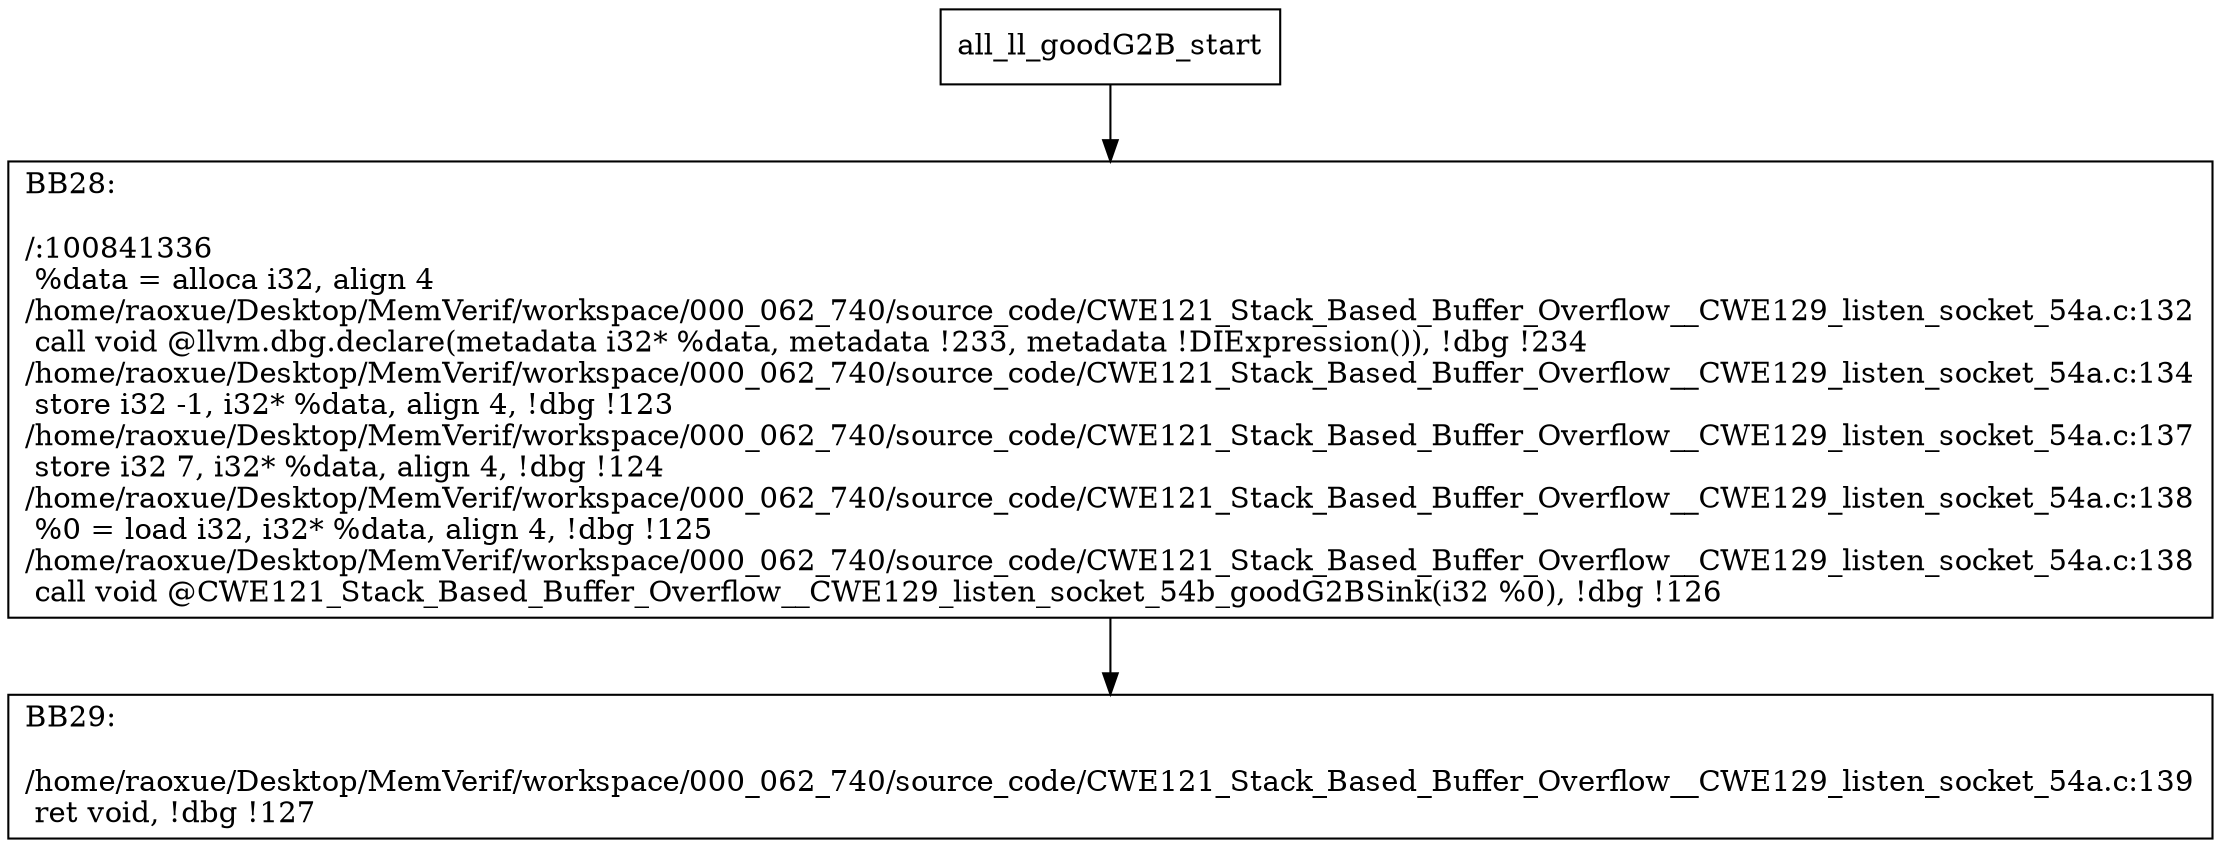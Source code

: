 digraph "CFG for'all_ll_goodG2B' function" {
	BBall_ll_goodG2B_start[shape=record,label="{all_ll_goodG2B_start}"];
	BBall_ll_goodG2B_start-> all_ll_goodG2BBB28;
	all_ll_goodG2BBB28 [shape=record, label="{BB28:\l\l/:100841336\l
  %data = alloca i32, align 4\l
/home/raoxue/Desktop/MemVerif/workspace/000_062_740/source_code/CWE121_Stack_Based_Buffer_Overflow__CWE129_listen_socket_54a.c:132\l
  call void @llvm.dbg.declare(metadata i32* %data, metadata !233, metadata !DIExpression()), !dbg !234\l
/home/raoxue/Desktop/MemVerif/workspace/000_062_740/source_code/CWE121_Stack_Based_Buffer_Overflow__CWE129_listen_socket_54a.c:134\l
  store i32 -1, i32* %data, align 4, !dbg !123\l
/home/raoxue/Desktop/MemVerif/workspace/000_062_740/source_code/CWE121_Stack_Based_Buffer_Overflow__CWE129_listen_socket_54a.c:137\l
  store i32 7, i32* %data, align 4, !dbg !124\l
/home/raoxue/Desktop/MemVerif/workspace/000_062_740/source_code/CWE121_Stack_Based_Buffer_Overflow__CWE129_listen_socket_54a.c:138\l
  %0 = load i32, i32* %data, align 4, !dbg !125\l
/home/raoxue/Desktop/MemVerif/workspace/000_062_740/source_code/CWE121_Stack_Based_Buffer_Overflow__CWE129_listen_socket_54a.c:138\l
  call void @CWE121_Stack_Based_Buffer_Overflow__CWE129_listen_socket_54b_goodG2BSink(i32 %0), !dbg !126\l
}"];
	all_ll_goodG2BBB28-> all_ll_goodG2BBB29;
	all_ll_goodG2BBB29 [shape=record, label="{BB29:\l\l/home/raoxue/Desktop/MemVerif/workspace/000_062_740/source_code/CWE121_Stack_Based_Buffer_Overflow__CWE129_listen_socket_54a.c:139\l
  ret void, !dbg !127\l
}"];
}
